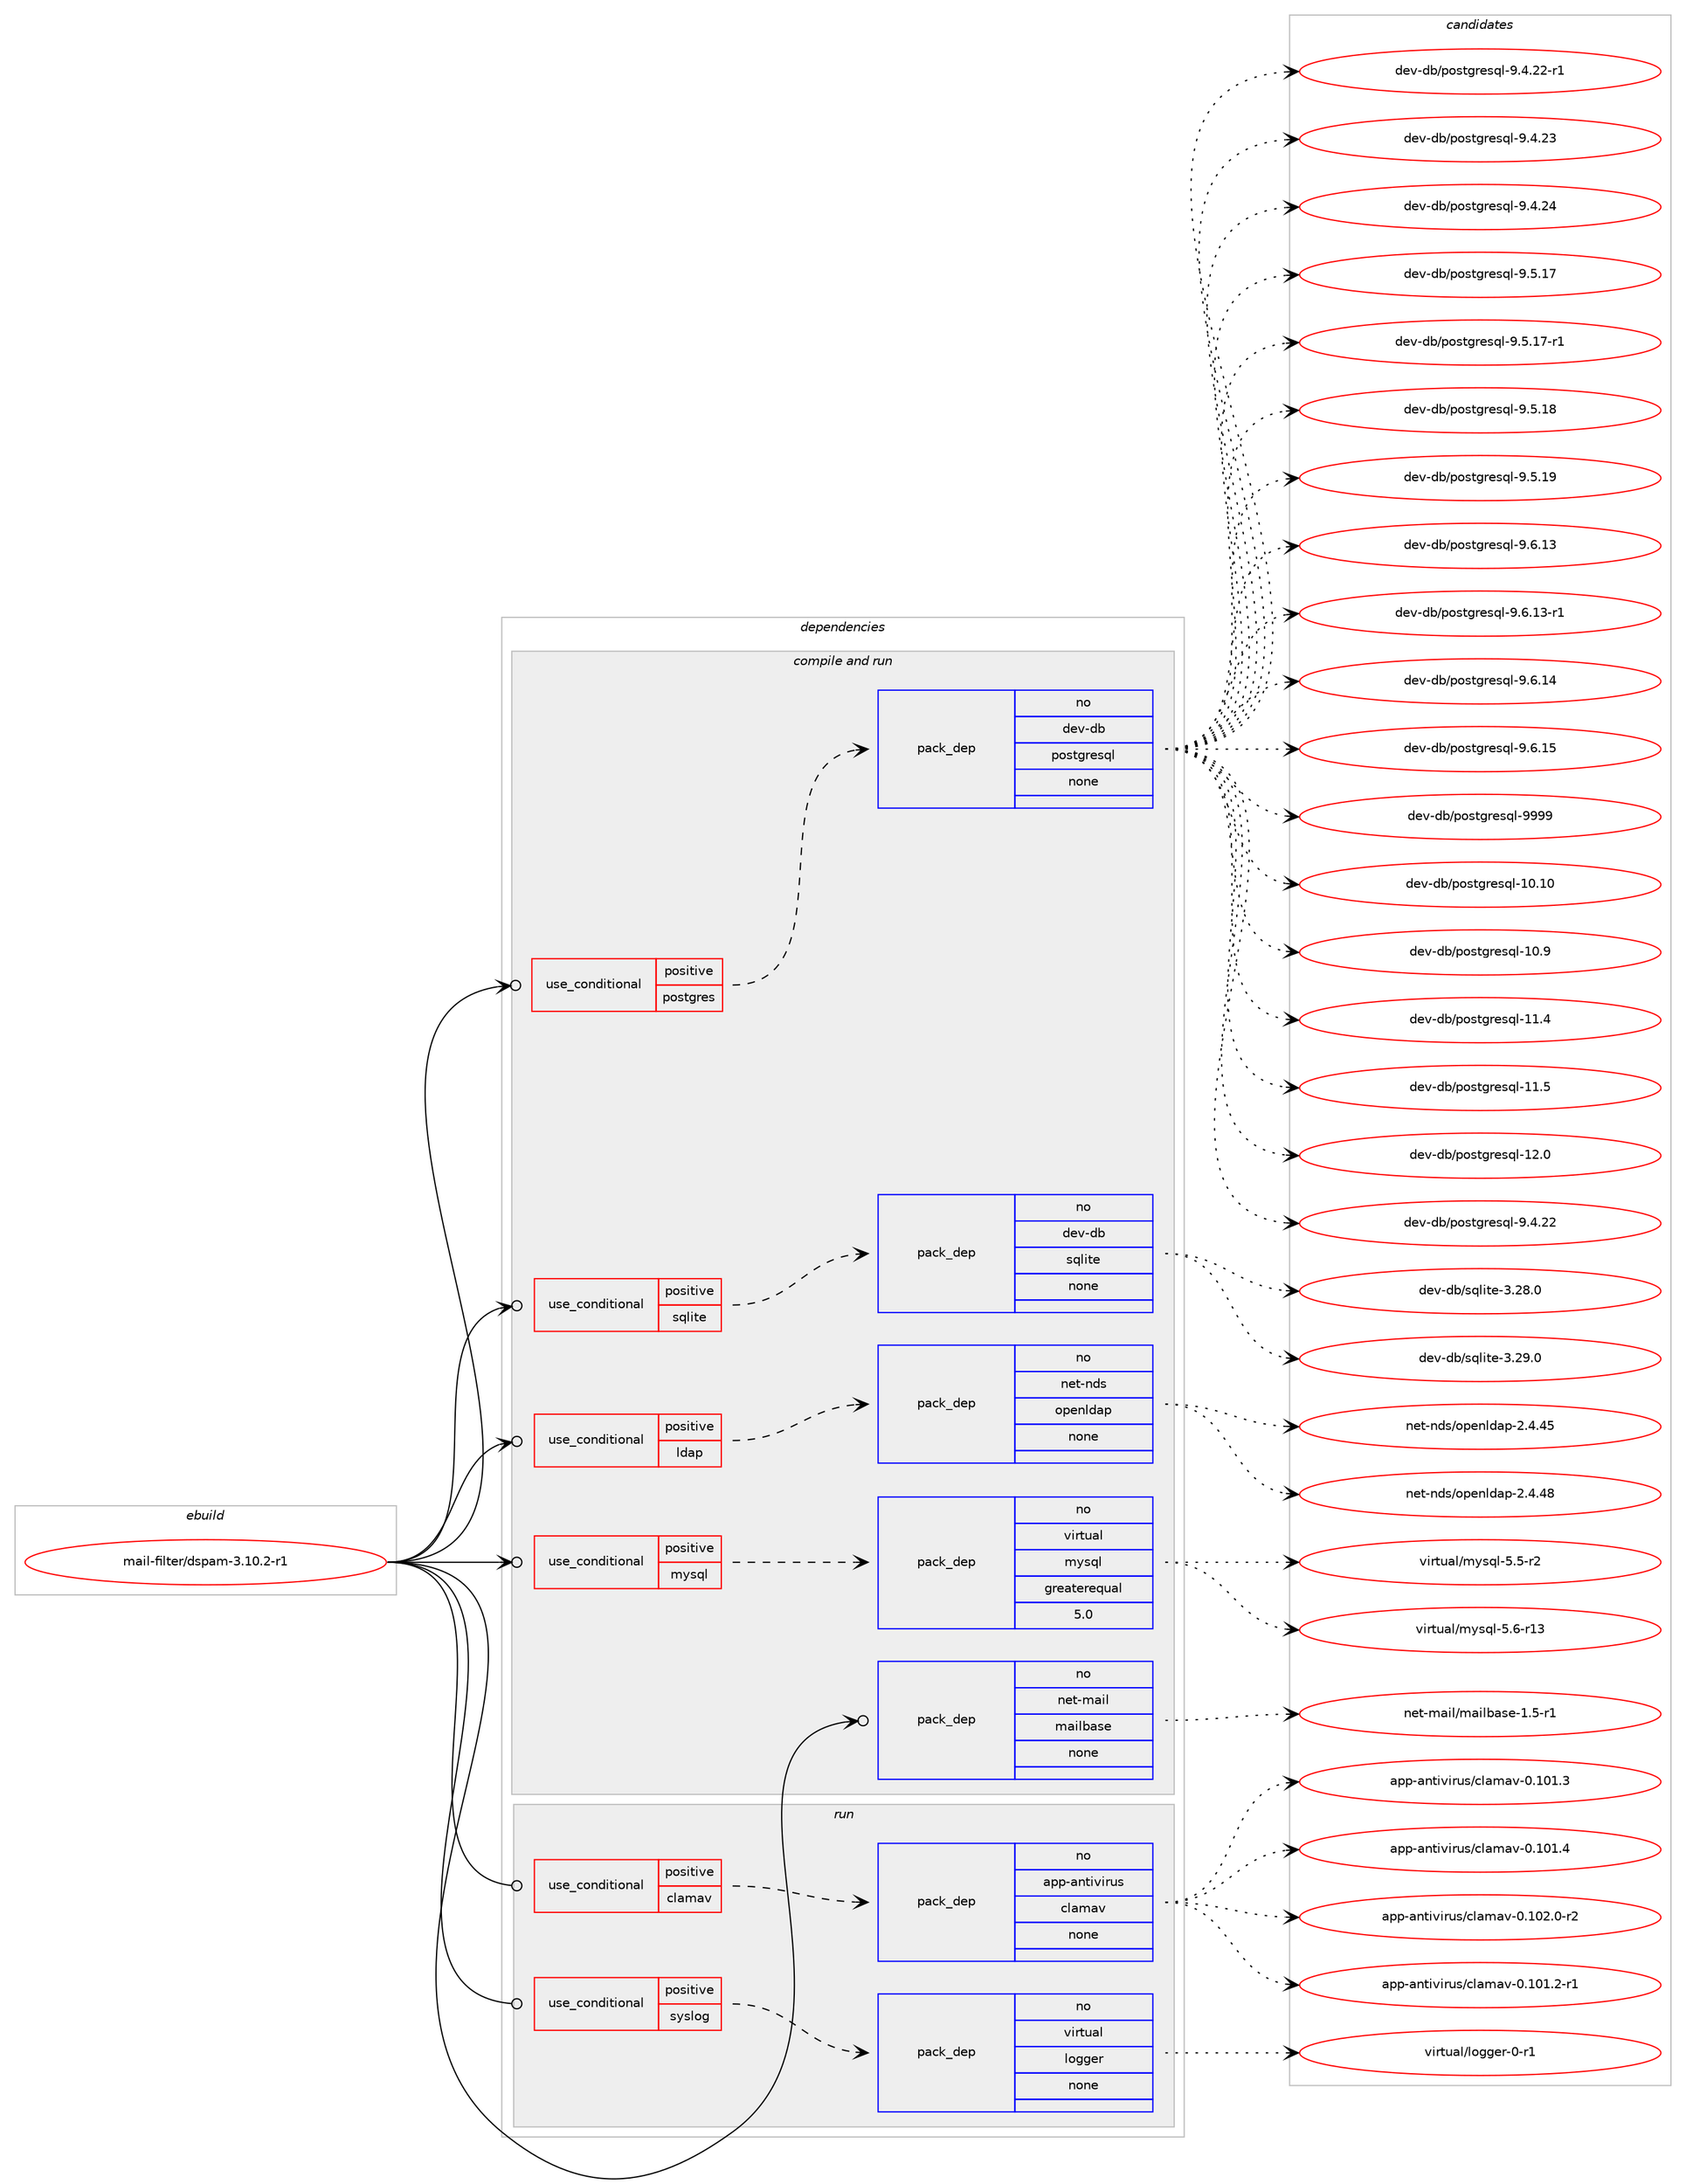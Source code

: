 digraph prolog {

# *************
# Graph options
# *************

newrank=true;
concentrate=true;
compound=true;
graph [rankdir=LR,fontname=Helvetica,fontsize=10,ranksep=1.5];#, ranksep=2.5, nodesep=0.2];
edge  [arrowhead=vee];
node  [fontname=Helvetica,fontsize=10];

# **********
# The ebuild
# **********

subgraph cluster_leftcol {
color=gray;
label=<<i>ebuild</i>>;
id [label="mail-filter/dspam-3.10.2-r1", color=red, width=4, href="../mail-filter/dspam-3.10.2-r1.svg"];
}

# ****************
# The dependencies
# ****************

subgraph cluster_midcol {
color=gray;
label=<<i>dependencies</i>>;
subgraph cluster_compile {
fillcolor="#eeeeee";
style=filled;
label=<<i>compile</i>>;
}
subgraph cluster_compileandrun {
fillcolor="#eeeeee";
style=filled;
label=<<i>compile and run</i>>;
subgraph cond188364 {
dependency772665 [label=<<TABLE BORDER="0" CELLBORDER="1" CELLSPACING="0" CELLPADDING="4"><TR><TD ROWSPAN="3" CELLPADDING="10">use_conditional</TD></TR><TR><TD>positive</TD></TR><TR><TD>ldap</TD></TR></TABLE>>, shape=none, color=red];
subgraph pack570911 {
dependency772666 [label=<<TABLE BORDER="0" CELLBORDER="1" CELLSPACING="0" CELLPADDING="4" WIDTH="220"><TR><TD ROWSPAN="6" CELLPADDING="30">pack_dep</TD></TR><TR><TD WIDTH="110">no</TD></TR><TR><TD>net-nds</TD></TR><TR><TD>openldap</TD></TR><TR><TD>none</TD></TR><TR><TD></TD></TR></TABLE>>, shape=none, color=blue];
}
dependency772665:e -> dependency772666:w [weight=20,style="dashed",arrowhead="vee"];
}
id:e -> dependency772665:w [weight=20,style="solid",arrowhead="odotvee"];
subgraph cond188365 {
dependency772667 [label=<<TABLE BORDER="0" CELLBORDER="1" CELLSPACING="0" CELLPADDING="4"><TR><TD ROWSPAN="3" CELLPADDING="10">use_conditional</TD></TR><TR><TD>positive</TD></TR><TR><TD>mysql</TD></TR></TABLE>>, shape=none, color=red];
subgraph pack570912 {
dependency772668 [label=<<TABLE BORDER="0" CELLBORDER="1" CELLSPACING="0" CELLPADDING="4" WIDTH="220"><TR><TD ROWSPAN="6" CELLPADDING="30">pack_dep</TD></TR><TR><TD WIDTH="110">no</TD></TR><TR><TD>virtual</TD></TR><TR><TD>mysql</TD></TR><TR><TD>greaterequal</TD></TR><TR><TD>5.0</TD></TR></TABLE>>, shape=none, color=blue];
}
dependency772667:e -> dependency772668:w [weight=20,style="dashed",arrowhead="vee"];
}
id:e -> dependency772667:w [weight=20,style="solid",arrowhead="odotvee"];
subgraph cond188366 {
dependency772669 [label=<<TABLE BORDER="0" CELLBORDER="1" CELLSPACING="0" CELLPADDING="4"><TR><TD ROWSPAN="3" CELLPADDING="10">use_conditional</TD></TR><TR><TD>positive</TD></TR><TR><TD>postgres</TD></TR></TABLE>>, shape=none, color=red];
subgraph pack570913 {
dependency772670 [label=<<TABLE BORDER="0" CELLBORDER="1" CELLSPACING="0" CELLPADDING="4" WIDTH="220"><TR><TD ROWSPAN="6" CELLPADDING="30">pack_dep</TD></TR><TR><TD WIDTH="110">no</TD></TR><TR><TD>dev-db</TD></TR><TR><TD>postgresql</TD></TR><TR><TD>none</TD></TR><TR><TD></TD></TR></TABLE>>, shape=none, color=blue];
}
dependency772669:e -> dependency772670:w [weight=20,style="dashed",arrowhead="vee"];
}
id:e -> dependency772669:w [weight=20,style="solid",arrowhead="odotvee"];
subgraph cond188367 {
dependency772671 [label=<<TABLE BORDER="0" CELLBORDER="1" CELLSPACING="0" CELLPADDING="4"><TR><TD ROWSPAN="3" CELLPADDING="10">use_conditional</TD></TR><TR><TD>positive</TD></TR><TR><TD>sqlite</TD></TR></TABLE>>, shape=none, color=red];
subgraph pack570914 {
dependency772672 [label=<<TABLE BORDER="0" CELLBORDER="1" CELLSPACING="0" CELLPADDING="4" WIDTH="220"><TR><TD ROWSPAN="6" CELLPADDING="30">pack_dep</TD></TR><TR><TD WIDTH="110">no</TD></TR><TR><TD>dev-db</TD></TR><TR><TD>sqlite</TD></TR><TR><TD>none</TD></TR><TR><TD></TD></TR></TABLE>>, shape=none, color=blue];
}
dependency772671:e -> dependency772672:w [weight=20,style="dashed",arrowhead="vee"];
}
id:e -> dependency772671:w [weight=20,style="solid",arrowhead="odotvee"];
subgraph pack570915 {
dependency772673 [label=<<TABLE BORDER="0" CELLBORDER="1" CELLSPACING="0" CELLPADDING="4" WIDTH="220"><TR><TD ROWSPAN="6" CELLPADDING="30">pack_dep</TD></TR><TR><TD WIDTH="110">no</TD></TR><TR><TD>net-mail</TD></TR><TR><TD>mailbase</TD></TR><TR><TD>none</TD></TR><TR><TD></TD></TR></TABLE>>, shape=none, color=blue];
}
id:e -> dependency772673:w [weight=20,style="solid",arrowhead="odotvee"];
}
subgraph cluster_run {
fillcolor="#eeeeee";
style=filled;
label=<<i>run</i>>;
subgraph cond188368 {
dependency772674 [label=<<TABLE BORDER="0" CELLBORDER="1" CELLSPACING="0" CELLPADDING="4"><TR><TD ROWSPAN="3" CELLPADDING="10">use_conditional</TD></TR><TR><TD>positive</TD></TR><TR><TD>clamav</TD></TR></TABLE>>, shape=none, color=red];
subgraph pack570916 {
dependency772675 [label=<<TABLE BORDER="0" CELLBORDER="1" CELLSPACING="0" CELLPADDING="4" WIDTH="220"><TR><TD ROWSPAN="6" CELLPADDING="30">pack_dep</TD></TR><TR><TD WIDTH="110">no</TD></TR><TR><TD>app-antivirus</TD></TR><TR><TD>clamav</TD></TR><TR><TD>none</TD></TR><TR><TD></TD></TR></TABLE>>, shape=none, color=blue];
}
dependency772674:e -> dependency772675:w [weight=20,style="dashed",arrowhead="vee"];
}
id:e -> dependency772674:w [weight=20,style="solid",arrowhead="odot"];
subgraph cond188369 {
dependency772676 [label=<<TABLE BORDER="0" CELLBORDER="1" CELLSPACING="0" CELLPADDING="4"><TR><TD ROWSPAN="3" CELLPADDING="10">use_conditional</TD></TR><TR><TD>positive</TD></TR><TR><TD>syslog</TD></TR></TABLE>>, shape=none, color=red];
subgraph pack570917 {
dependency772677 [label=<<TABLE BORDER="0" CELLBORDER="1" CELLSPACING="0" CELLPADDING="4" WIDTH="220"><TR><TD ROWSPAN="6" CELLPADDING="30">pack_dep</TD></TR><TR><TD WIDTH="110">no</TD></TR><TR><TD>virtual</TD></TR><TR><TD>logger</TD></TR><TR><TD>none</TD></TR><TR><TD></TD></TR></TABLE>>, shape=none, color=blue];
}
dependency772676:e -> dependency772677:w [weight=20,style="dashed",arrowhead="vee"];
}
id:e -> dependency772676:w [weight=20,style="solid",arrowhead="odot"];
}
}

# **************
# The candidates
# **************

subgraph cluster_choices {
rank=same;
color=gray;
label=<<i>candidates</i>>;

subgraph choice570911 {
color=black;
nodesep=1;
choice11010111645110100115471111121011101081009711245504652465253 [label="net-nds/openldap-2.4.45", color=red, width=4,href="../net-nds/openldap-2.4.45.svg"];
choice11010111645110100115471111121011101081009711245504652465256 [label="net-nds/openldap-2.4.48", color=red, width=4,href="../net-nds/openldap-2.4.48.svg"];
dependency772666:e -> choice11010111645110100115471111121011101081009711245504652465253:w [style=dotted,weight="100"];
dependency772666:e -> choice11010111645110100115471111121011101081009711245504652465256:w [style=dotted,weight="100"];
}
subgraph choice570912 {
color=black;
nodesep=1;
choice1181051141161179710847109121115113108455346534511450 [label="virtual/mysql-5.5-r2", color=red, width=4,href="../virtual/mysql-5.5-r2.svg"];
choice118105114116117971084710912111511310845534654451144951 [label="virtual/mysql-5.6-r13", color=red, width=4,href="../virtual/mysql-5.6-r13.svg"];
dependency772668:e -> choice1181051141161179710847109121115113108455346534511450:w [style=dotted,weight="100"];
dependency772668:e -> choice118105114116117971084710912111511310845534654451144951:w [style=dotted,weight="100"];
}
subgraph choice570913 {
color=black;
nodesep=1;
choice100101118451009847112111115116103114101115113108454948464948 [label="dev-db/postgresql-10.10", color=red, width=4,href="../dev-db/postgresql-10.10.svg"];
choice1001011184510098471121111151161031141011151131084549484657 [label="dev-db/postgresql-10.9", color=red, width=4,href="../dev-db/postgresql-10.9.svg"];
choice1001011184510098471121111151161031141011151131084549494652 [label="dev-db/postgresql-11.4", color=red, width=4,href="../dev-db/postgresql-11.4.svg"];
choice1001011184510098471121111151161031141011151131084549494653 [label="dev-db/postgresql-11.5", color=red, width=4,href="../dev-db/postgresql-11.5.svg"];
choice1001011184510098471121111151161031141011151131084549504648 [label="dev-db/postgresql-12.0", color=red, width=4,href="../dev-db/postgresql-12.0.svg"];
choice10010111845100984711211111511610311410111511310845574652465050 [label="dev-db/postgresql-9.4.22", color=red, width=4,href="../dev-db/postgresql-9.4.22.svg"];
choice100101118451009847112111115116103114101115113108455746524650504511449 [label="dev-db/postgresql-9.4.22-r1", color=red, width=4,href="../dev-db/postgresql-9.4.22-r1.svg"];
choice10010111845100984711211111511610311410111511310845574652465051 [label="dev-db/postgresql-9.4.23", color=red, width=4,href="../dev-db/postgresql-9.4.23.svg"];
choice10010111845100984711211111511610311410111511310845574652465052 [label="dev-db/postgresql-9.4.24", color=red, width=4,href="../dev-db/postgresql-9.4.24.svg"];
choice10010111845100984711211111511610311410111511310845574653464955 [label="dev-db/postgresql-9.5.17", color=red, width=4,href="../dev-db/postgresql-9.5.17.svg"];
choice100101118451009847112111115116103114101115113108455746534649554511449 [label="dev-db/postgresql-9.5.17-r1", color=red, width=4,href="../dev-db/postgresql-9.5.17-r1.svg"];
choice10010111845100984711211111511610311410111511310845574653464956 [label="dev-db/postgresql-9.5.18", color=red, width=4,href="../dev-db/postgresql-9.5.18.svg"];
choice10010111845100984711211111511610311410111511310845574653464957 [label="dev-db/postgresql-9.5.19", color=red, width=4,href="../dev-db/postgresql-9.5.19.svg"];
choice10010111845100984711211111511610311410111511310845574654464951 [label="dev-db/postgresql-9.6.13", color=red, width=4,href="../dev-db/postgresql-9.6.13.svg"];
choice100101118451009847112111115116103114101115113108455746544649514511449 [label="dev-db/postgresql-9.6.13-r1", color=red, width=4,href="../dev-db/postgresql-9.6.13-r1.svg"];
choice10010111845100984711211111511610311410111511310845574654464952 [label="dev-db/postgresql-9.6.14", color=red, width=4,href="../dev-db/postgresql-9.6.14.svg"];
choice10010111845100984711211111511610311410111511310845574654464953 [label="dev-db/postgresql-9.6.15", color=red, width=4,href="../dev-db/postgresql-9.6.15.svg"];
choice1001011184510098471121111151161031141011151131084557575757 [label="dev-db/postgresql-9999", color=red, width=4,href="../dev-db/postgresql-9999.svg"];
dependency772670:e -> choice100101118451009847112111115116103114101115113108454948464948:w [style=dotted,weight="100"];
dependency772670:e -> choice1001011184510098471121111151161031141011151131084549484657:w [style=dotted,weight="100"];
dependency772670:e -> choice1001011184510098471121111151161031141011151131084549494652:w [style=dotted,weight="100"];
dependency772670:e -> choice1001011184510098471121111151161031141011151131084549494653:w [style=dotted,weight="100"];
dependency772670:e -> choice1001011184510098471121111151161031141011151131084549504648:w [style=dotted,weight="100"];
dependency772670:e -> choice10010111845100984711211111511610311410111511310845574652465050:w [style=dotted,weight="100"];
dependency772670:e -> choice100101118451009847112111115116103114101115113108455746524650504511449:w [style=dotted,weight="100"];
dependency772670:e -> choice10010111845100984711211111511610311410111511310845574652465051:w [style=dotted,weight="100"];
dependency772670:e -> choice10010111845100984711211111511610311410111511310845574652465052:w [style=dotted,weight="100"];
dependency772670:e -> choice10010111845100984711211111511610311410111511310845574653464955:w [style=dotted,weight="100"];
dependency772670:e -> choice100101118451009847112111115116103114101115113108455746534649554511449:w [style=dotted,weight="100"];
dependency772670:e -> choice10010111845100984711211111511610311410111511310845574653464956:w [style=dotted,weight="100"];
dependency772670:e -> choice10010111845100984711211111511610311410111511310845574653464957:w [style=dotted,weight="100"];
dependency772670:e -> choice10010111845100984711211111511610311410111511310845574654464951:w [style=dotted,weight="100"];
dependency772670:e -> choice100101118451009847112111115116103114101115113108455746544649514511449:w [style=dotted,weight="100"];
dependency772670:e -> choice10010111845100984711211111511610311410111511310845574654464952:w [style=dotted,weight="100"];
dependency772670:e -> choice10010111845100984711211111511610311410111511310845574654464953:w [style=dotted,weight="100"];
dependency772670:e -> choice1001011184510098471121111151161031141011151131084557575757:w [style=dotted,weight="100"];
}
subgraph choice570914 {
color=black;
nodesep=1;
choice10010111845100984711511310810511610145514650564648 [label="dev-db/sqlite-3.28.0", color=red, width=4,href="../dev-db/sqlite-3.28.0.svg"];
choice10010111845100984711511310810511610145514650574648 [label="dev-db/sqlite-3.29.0", color=red, width=4,href="../dev-db/sqlite-3.29.0.svg"];
dependency772672:e -> choice10010111845100984711511310810511610145514650564648:w [style=dotted,weight="100"];
dependency772672:e -> choice10010111845100984711511310810511610145514650574648:w [style=dotted,weight="100"];
}
subgraph choice570915 {
color=black;
nodesep=1;
choice110101116451099710510847109971051089897115101454946534511449 [label="net-mail/mailbase-1.5-r1", color=red, width=4,href="../net-mail/mailbase-1.5-r1.svg"];
dependency772673:e -> choice110101116451099710510847109971051089897115101454946534511449:w [style=dotted,weight="100"];
}
subgraph choice570916 {
color=black;
nodesep=1;
choice9711211245971101161051181051141171154799108971099711845484649484946504511449 [label="app-antivirus/clamav-0.101.2-r1", color=red, width=4,href="../app-antivirus/clamav-0.101.2-r1.svg"];
choice971121124597110116105118105114117115479910897109971184548464948494651 [label="app-antivirus/clamav-0.101.3", color=red, width=4,href="../app-antivirus/clamav-0.101.3.svg"];
choice971121124597110116105118105114117115479910897109971184548464948494652 [label="app-antivirus/clamav-0.101.4", color=red, width=4,href="../app-antivirus/clamav-0.101.4.svg"];
choice9711211245971101161051181051141171154799108971099711845484649485046484511450 [label="app-antivirus/clamav-0.102.0-r2", color=red, width=4,href="../app-antivirus/clamav-0.102.0-r2.svg"];
dependency772675:e -> choice9711211245971101161051181051141171154799108971099711845484649484946504511449:w [style=dotted,weight="100"];
dependency772675:e -> choice971121124597110116105118105114117115479910897109971184548464948494651:w [style=dotted,weight="100"];
dependency772675:e -> choice971121124597110116105118105114117115479910897109971184548464948494652:w [style=dotted,weight="100"];
dependency772675:e -> choice9711211245971101161051181051141171154799108971099711845484649485046484511450:w [style=dotted,weight="100"];
}
subgraph choice570917 {
color=black;
nodesep=1;
choice118105114116117971084710811110310310111445484511449 [label="virtual/logger-0-r1", color=red, width=4,href="../virtual/logger-0-r1.svg"];
dependency772677:e -> choice118105114116117971084710811110310310111445484511449:w [style=dotted,weight="100"];
}
}

}
